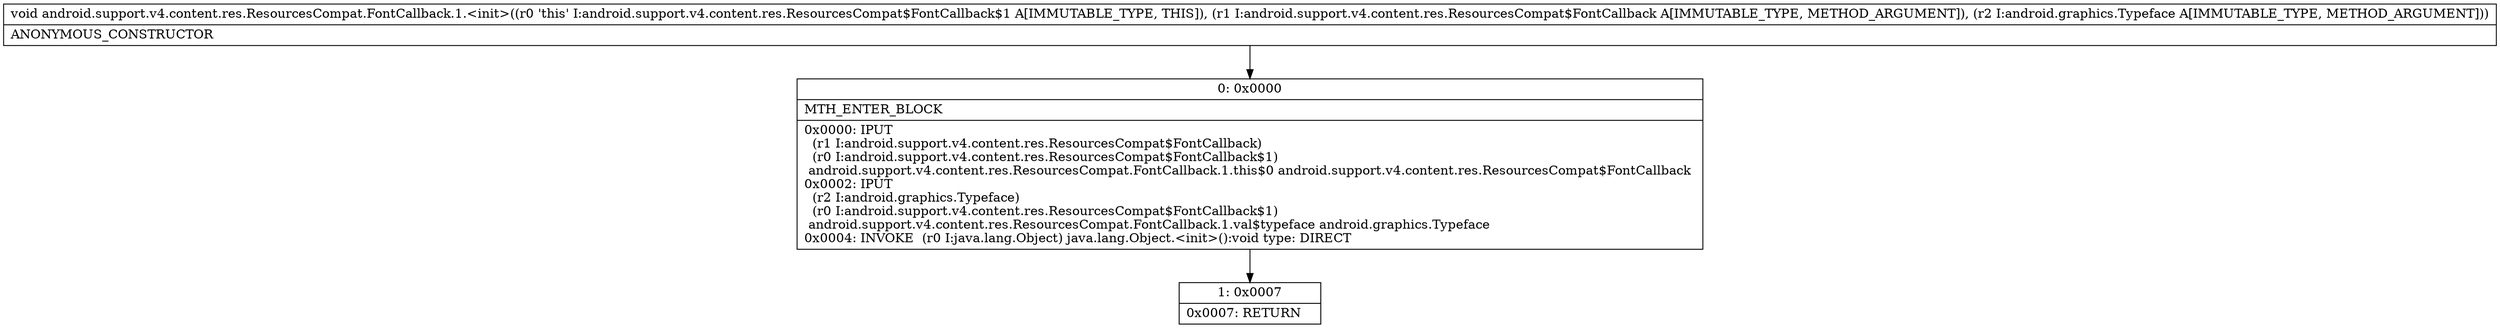 digraph "CFG forandroid.support.v4.content.res.ResourcesCompat.FontCallback.1.\<init\>(Landroid\/support\/v4\/content\/res\/ResourcesCompat$FontCallback;Landroid\/graphics\/Typeface;)V" {
Node_0 [shape=record,label="{0\:\ 0x0000|MTH_ENTER_BLOCK\l|0x0000: IPUT  \l  (r1 I:android.support.v4.content.res.ResourcesCompat$FontCallback)\l  (r0 I:android.support.v4.content.res.ResourcesCompat$FontCallback$1)\l android.support.v4.content.res.ResourcesCompat.FontCallback.1.this$0 android.support.v4.content.res.ResourcesCompat$FontCallback \l0x0002: IPUT  \l  (r2 I:android.graphics.Typeface)\l  (r0 I:android.support.v4.content.res.ResourcesCompat$FontCallback$1)\l android.support.v4.content.res.ResourcesCompat.FontCallback.1.val$typeface android.graphics.Typeface \l0x0004: INVOKE  (r0 I:java.lang.Object) java.lang.Object.\<init\>():void type: DIRECT \l}"];
Node_1 [shape=record,label="{1\:\ 0x0007|0x0007: RETURN   \l}"];
MethodNode[shape=record,label="{void android.support.v4.content.res.ResourcesCompat.FontCallback.1.\<init\>((r0 'this' I:android.support.v4.content.res.ResourcesCompat$FontCallback$1 A[IMMUTABLE_TYPE, THIS]), (r1 I:android.support.v4.content.res.ResourcesCompat$FontCallback A[IMMUTABLE_TYPE, METHOD_ARGUMENT]), (r2 I:android.graphics.Typeface A[IMMUTABLE_TYPE, METHOD_ARGUMENT]))  | ANONYMOUS_CONSTRUCTOR\l}"];
MethodNode -> Node_0;
Node_0 -> Node_1;
}

